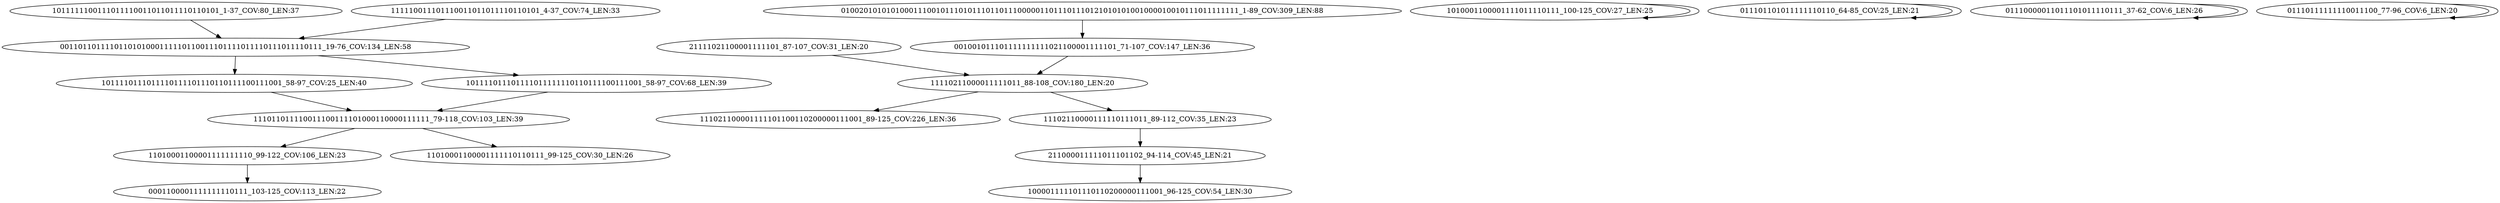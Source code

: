 digraph G {
    "1011111100111011110011011011110110101_1-37_COV:80_LEN:37" -> "0011011011110110101000111110110011101111011110111011110111_19-76_COV:134_LEN:58";
    "11010001100001111111110_99-122_COV:106_LEN:23" -> "0001100001111111110111_103-125_COV:113_LEN:22";
    "21111021100001111101_87-107_COV:31_LEN:20" -> "11110211000011111011_88-108_COV:180_LEN:20";
    "001001011101111111111021100001111101_71-107_COV:147_LEN:36" -> "11110211000011111011_88-108_COV:180_LEN:20";
    "11110211000011111011_88-108_COV:180_LEN:20" -> "111021100001111101100110200000111001_89-125_COV:226_LEN:36";
    "11110211000011111011_88-108_COV:180_LEN:20" -> "11102110000111110111011_89-112_COV:35_LEN:23";
    "11102110000111110111011_89-112_COV:35_LEN:23" -> "211000011111011101102_94-114_COV:45_LEN:21";
    "1010001100001111011110111_100-125_COV:27_LEN:25" -> "1010001100001111011110111_100-125_COV:27_LEN:25";
    "0011011011110110101000111110110011101111011110111011110111_19-76_COV:134_LEN:58" -> "1011110111011110111101110110111100111001_58-97_COV:25_LEN:40";
    "0011011011110110101000111110110011101111011110111011110111_19-76_COV:134_LEN:58" -> "101111011101111011111110110111100111001_58-97_COV:68_LEN:39";
    "111110011101110011011011110110101_4-37_COV:74_LEN:33" -> "0011011011110110101000111110110011101111011110111011110111_19-76_COV:134_LEN:58";
    "011101101011111110110_64-85_COV:25_LEN:21" -> "011101101011111110110_64-85_COV:25_LEN:21";
    "211000011111011101102_94-114_COV:45_LEN:21" -> "100001111101110110200000111001_96-125_COV:54_LEN:30";
    "111011011110011100111101000110000111111_79-118_COV:103_LEN:39" -> "11010001100001111111110_99-122_COV:106_LEN:23";
    "111011011110011100111101000110000111111_79-118_COV:103_LEN:39" -> "11010001100001111110110111_99-125_COV:30_LEN:26";
    "1011110111011110111101110110111100111001_58-97_COV:25_LEN:40" -> "111011011110011100111101000110000111111_79-118_COV:103_LEN:39";
    "01110000011011101011110111_37-62_COV:6_LEN:26" -> "01110000011011101011110111_37-62_COV:6_LEN:26";
    "0100201010101000111001011101011101101110000011011101110121010101001000010010111011111111_1-89_COV:309_LEN:88" -> "001001011101111111111021100001111101_71-107_COV:147_LEN:36";
    "01110111111110011100_77-96_COV:6_LEN:20" -> "01110111111110011100_77-96_COV:6_LEN:20";
    "101111011101111011111110110111100111001_58-97_COV:68_LEN:39" -> "111011011110011100111101000110000111111_79-118_COV:103_LEN:39";
}
